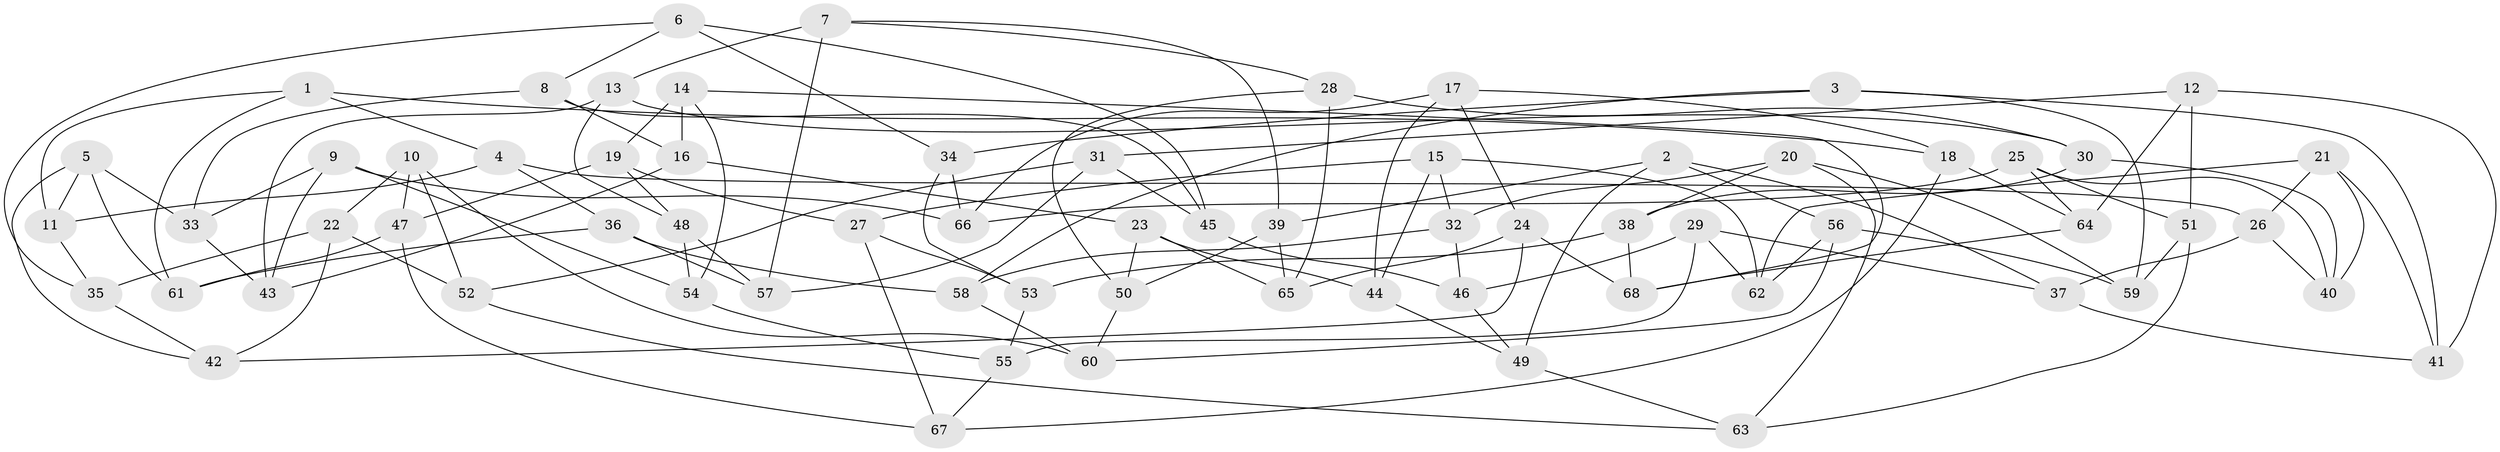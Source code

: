 // coarse degree distribution, {11: 0.029411764705882353, 6: 0.11764705882352941, 10: 0.029411764705882353, 3: 0.08823529411764706, 8: 0.058823529411764705, 4: 0.4411764705882353, 5: 0.08823529411764706, 7: 0.11764705882352941, 9: 0.029411764705882353}
// Generated by graph-tools (version 1.1) at 2025/20/03/04/25 18:20:58]
// undirected, 68 vertices, 136 edges
graph export_dot {
graph [start="1"]
  node [color=gray90,style=filled];
  1;
  2;
  3;
  4;
  5;
  6;
  7;
  8;
  9;
  10;
  11;
  12;
  13;
  14;
  15;
  16;
  17;
  18;
  19;
  20;
  21;
  22;
  23;
  24;
  25;
  26;
  27;
  28;
  29;
  30;
  31;
  32;
  33;
  34;
  35;
  36;
  37;
  38;
  39;
  40;
  41;
  42;
  43;
  44;
  45;
  46;
  47;
  48;
  49;
  50;
  51;
  52;
  53;
  54;
  55;
  56;
  57;
  58;
  59;
  60;
  61;
  62;
  63;
  64;
  65;
  66;
  67;
  68;
  1 -- 11;
  1 -- 18;
  1 -- 4;
  1 -- 61;
  2 -- 39;
  2 -- 37;
  2 -- 56;
  2 -- 49;
  3 -- 59;
  3 -- 58;
  3 -- 41;
  3 -- 34;
  4 -- 11;
  4 -- 36;
  4 -- 26;
  5 -- 11;
  5 -- 61;
  5 -- 33;
  5 -- 42;
  6 -- 45;
  6 -- 34;
  6 -- 8;
  6 -- 35;
  7 -- 28;
  7 -- 13;
  7 -- 57;
  7 -- 39;
  8 -- 16;
  8 -- 33;
  8 -- 45;
  9 -- 43;
  9 -- 33;
  9 -- 54;
  9 -- 66;
  10 -- 60;
  10 -- 47;
  10 -- 52;
  10 -- 22;
  11 -- 35;
  12 -- 31;
  12 -- 64;
  12 -- 51;
  12 -- 41;
  13 -- 43;
  13 -- 48;
  13 -- 30;
  14 -- 54;
  14 -- 19;
  14 -- 16;
  14 -- 68;
  15 -- 32;
  15 -- 44;
  15 -- 62;
  15 -- 27;
  16 -- 43;
  16 -- 23;
  17 -- 18;
  17 -- 44;
  17 -- 66;
  17 -- 24;
  18 -- 67;
  18 -- 64;
  19 -- 48;
  19 -- 27;
  19 -- 47;
  20 -- 63;
  20 -- 32;
  20 -- 59;
  20 -- 38;
  21 -- 62;
  21 -- 41;
  21 -- 40;
  21 -- 26;
  22 -- 35;
  22 -- 52;
  22 -- 42;
  23 -- 44;
  23 -- 50;
  23 -- 65;
  24 -- 42;
  24 -- 68;
  24 -- 65;
  25 -- 40;
  25 -- 51;
  25 -- 64;
  25 -- 66;
  26 -- 40;
  26 -- 37;
  27 -- 67;
  27 -- 53;
  28 -- 50;
  28 -- 65;
  28 -- 30;
  29 -- 37;
  29 -- 46;
  29 -- 55;
  29 -- 62;
  30 -- 40;
  30 -- 38;
  31 -- 57;
  31 -- 52;
  31 -- 45;
  32 -- 46;
  32 -- 58;
  33 -- 43;
  34 -- 66;
  34 -- 53;
  35 -- 42;
  36 -- 57;
  36 -- 58;
  36 -- 61;
  37 -- 41;
  38 -- 68;
  38 -- 53;
  39 -- 50;
  39 -- 65;
  44 -- 49;
  45 -- 46;
  46 -- 49;
  47 -- 67;
  47 -- 61;
  48 -- 57;
  48 -- 54;
  49 -- 63;
  50 -- 60;
  51 -- 63;
  51 -- 59;
  52 -- 63;
  53 -- 55;
  54 -- 55;
  55 -- 67;
  56 -- 59;
  56 -- 62;
  56 -- 60;
  58 -- 60;
  64 -- 68;
}
